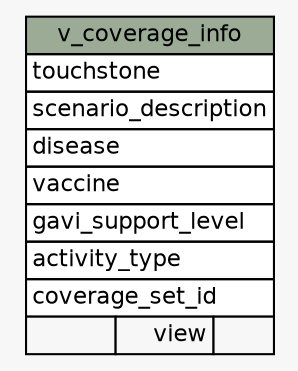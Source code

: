 // dot 2.38.0 on Linux 4.10.0-33-generic
// SchemaSpy rev 590
digraph "v_coverage_info" {
  graph [
    rankdir="RL"
    bgcolor="#f7f7f7"
    nodesep="0.18"
    ranksep="0.46"
    fontname="Helvetica"
    fontsize="11"
  ];
  node [
    fontname="Helvetica"
    fontsize="11"
    shape="plaintext"
  ];
  edge [
    arrowsize="0.8"
  ];
  "v_coverage_info" [
    label=<
    <TABLE BORDER="0" CELLBORDER="1" CELLSPACING="0" BGCOLOR="#ffffff">
      <TR><TD COLSPAN="3" BGCOLOR="#9bab96" ALIGN="CENTER">v_coverage_info</TD></TR>
      <TR><TD PORT="touchstone" COLSPAN="3" ALIGN="LEFT">touchstone</TD></TR>
      <TR><TD PORT="scenario_description" COLSPAN="3" ALIGN="LEFT">scenario_description</TD></TR>
      <TR><TD PORT="disease" COLSPAN="3" ALIGN="LEFT">disease</TD></TR>
      <TR><TD PORT="vaccine" COLSPAN="3" ALIGN="LEFT">vaccine</TD></TR>
      <TR><TD PORT="gavi_support_level" COLSPAN="3" ALIGN="LEFT">gavi_support_level</TD></TR>
      <TR><TD PORT="activity_type" COLSPAN="3" ALIGN="LEFT">activity_type</TD></TR>
      <TR><TD PORT="coverage_set_id" COLSPAN="3" ALIGN="LEFT">coverage_set_id</TD></TR>
      <TR><TD ALIGN="LEFT" BGCOLOR="#f7f7f7">  </TD><TD ALIGN="RIGHT" BGCOLOR="#f7f7f7">view</TD><TD ALIGN="RIGHT" BGCOLOR="#f7f7f7">  </TD></TR>
    </TABLE>>
    URL="tables/v_coverage_info.html"
    tooltip="v_coverage_info"
  ];
}
